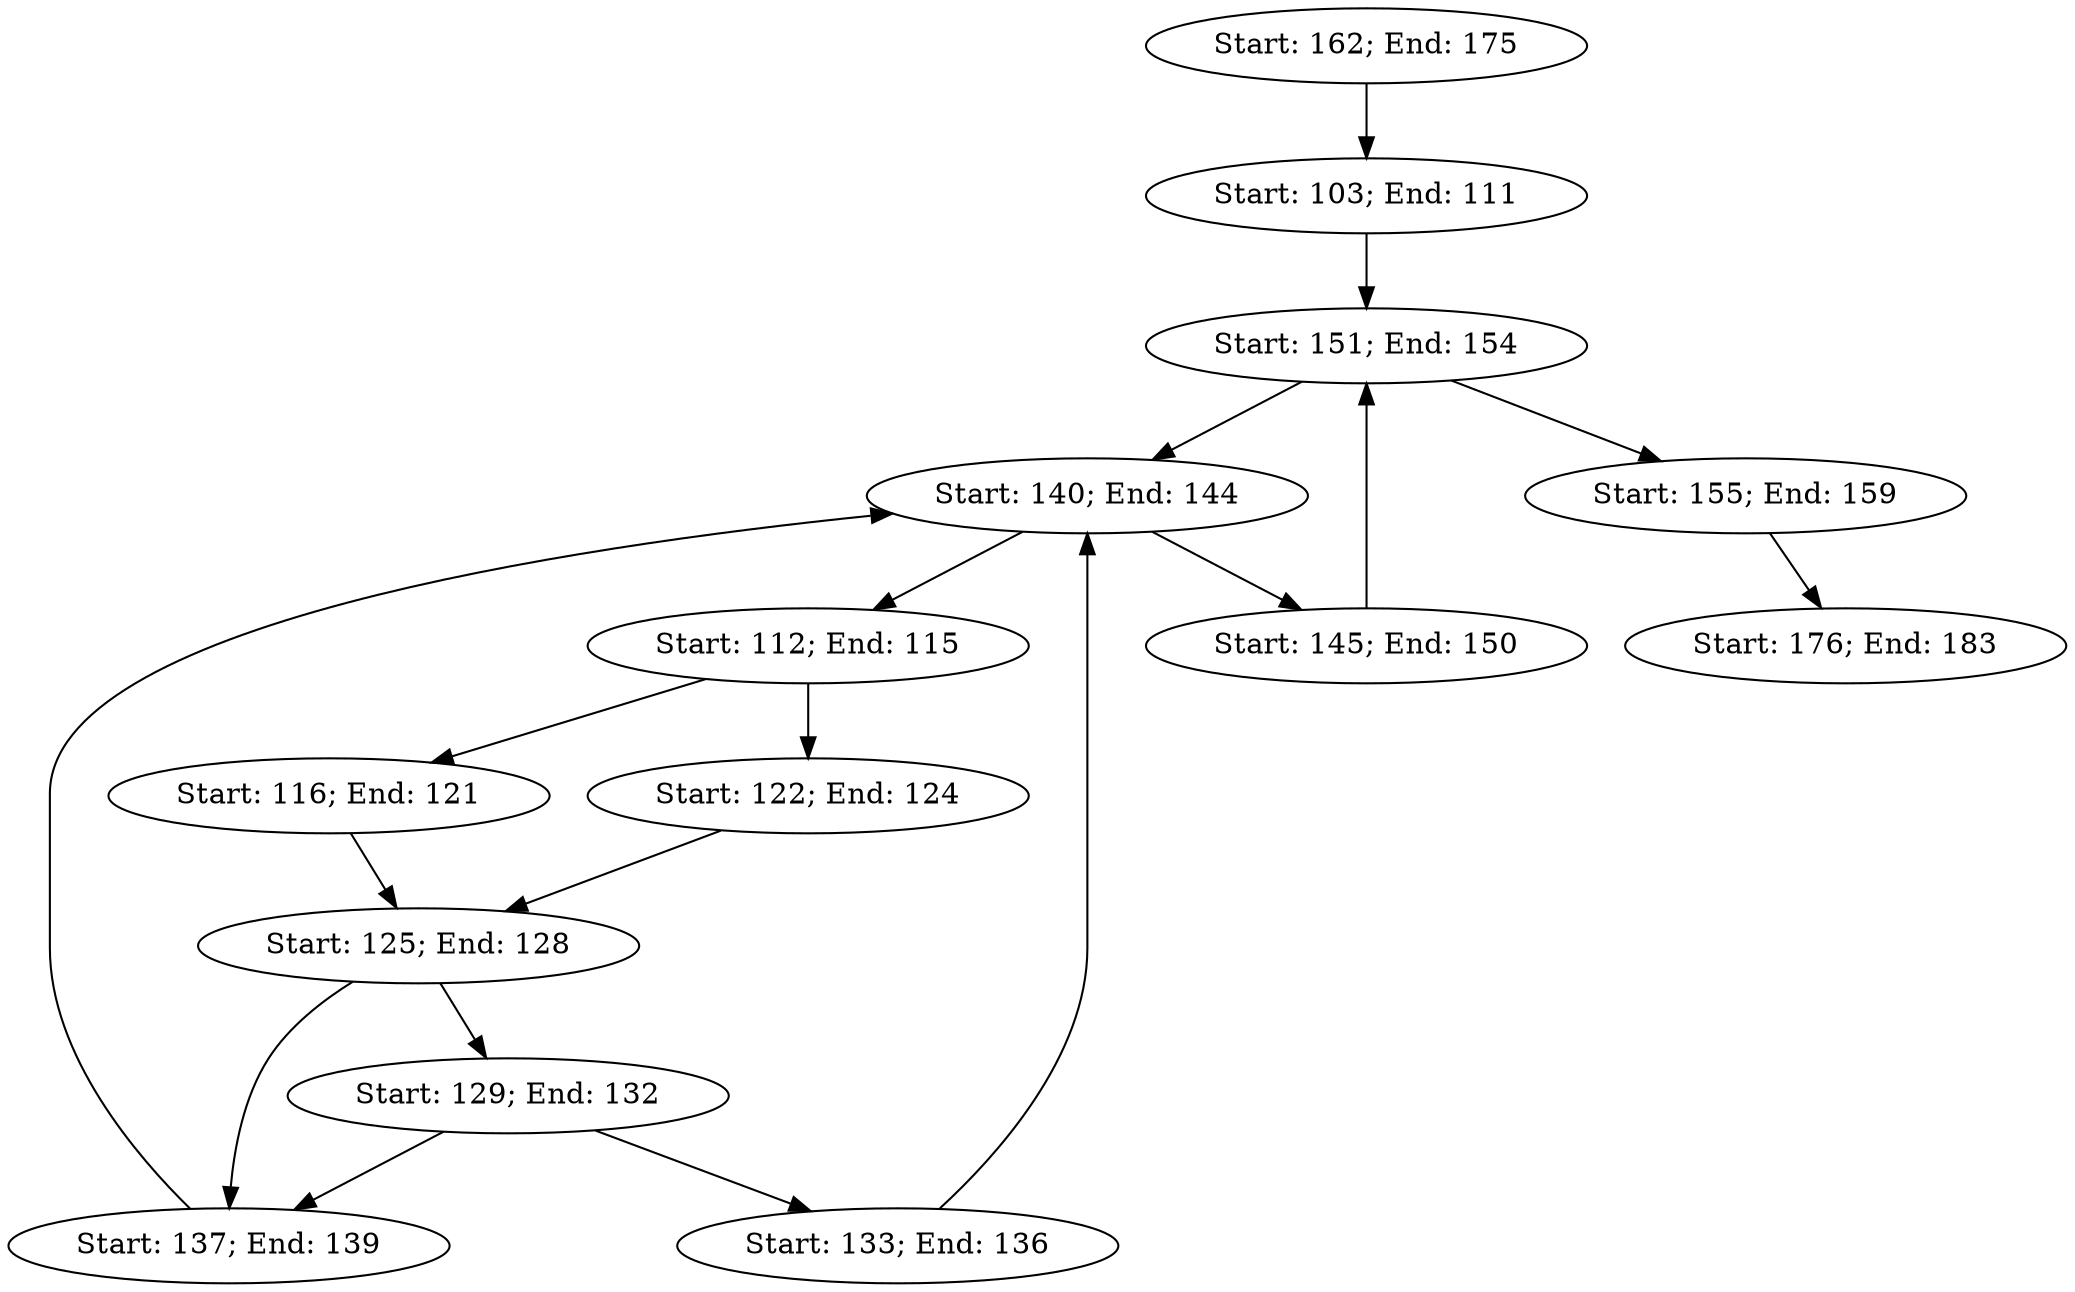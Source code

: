 strict digraph "" {
	node [label="\N"];
	0	[block="Basic Block starting at line 162 with 14 instructions",
		label="Start: 162; End: 175"];
	2	[block="Basic Block starting at line 103 with 9 instructions",
		label="Start: 103; End: 111"];
	0 -> 2;
	1	[block="Basic Block starting at line 176 with 8 instructions",
		label="Start: 176; End: 183"];
	12	[block="Basic Block starting at line 151 with 4 instructions",
		label="Start: 151; End: 154"];
	2 -> 12;
	3	[block="Basic Block starting at line 112 with 4 instructions",
		label="Start: 112; End: 115"];
	4	[block="Basic Block starting at line 116 with 6 instructions",
		label="Start: 116; End: 121"];
	3 -> 4;
	5	[block="Basic Block starting at line 122 with 3 instructions",
		label="Start: 122; End: 124"];
	3 -> 5;
	6	[block="Basic Block starting at line 125 with 4 instructions",
		label="Start: 125; End: 128"];
	4 -> 6;
	5 -> 6;
	7	[block="Basic Block starting at line 129 with 4 instructions",
		label="Start: 129; End: 132"];
	6 -> 7;
	9	[block="Basic Block starting at line 137 with 3 instructions",
		label="Start: 137; End: 139"];
	6 -> 9;
	8	[block="Basic Block starting at line 133 with 4 instructions",
		label="Start: 133; End: 136"];
	7 -> 8;
	7 -> 9;
	10	[block="Basic Block starting at line 140 with 5 instructions",
		label="Start: 140; End: 144"];
	8 -> 10;
	9 -> 10;
	10 -> 3;
	11	[block="Basic Block starting at line 145 with 6 instructions",
		label="Start: 145; End: 150"];
	10 -> 11;
	11 -> 12;
	12 -> 10;
	13	[block="Basic Block starting at line 155 with 5 instructions",
		label="Start: 155; End: 159"];
	12 -> 13;
	13 -> 1;
}
